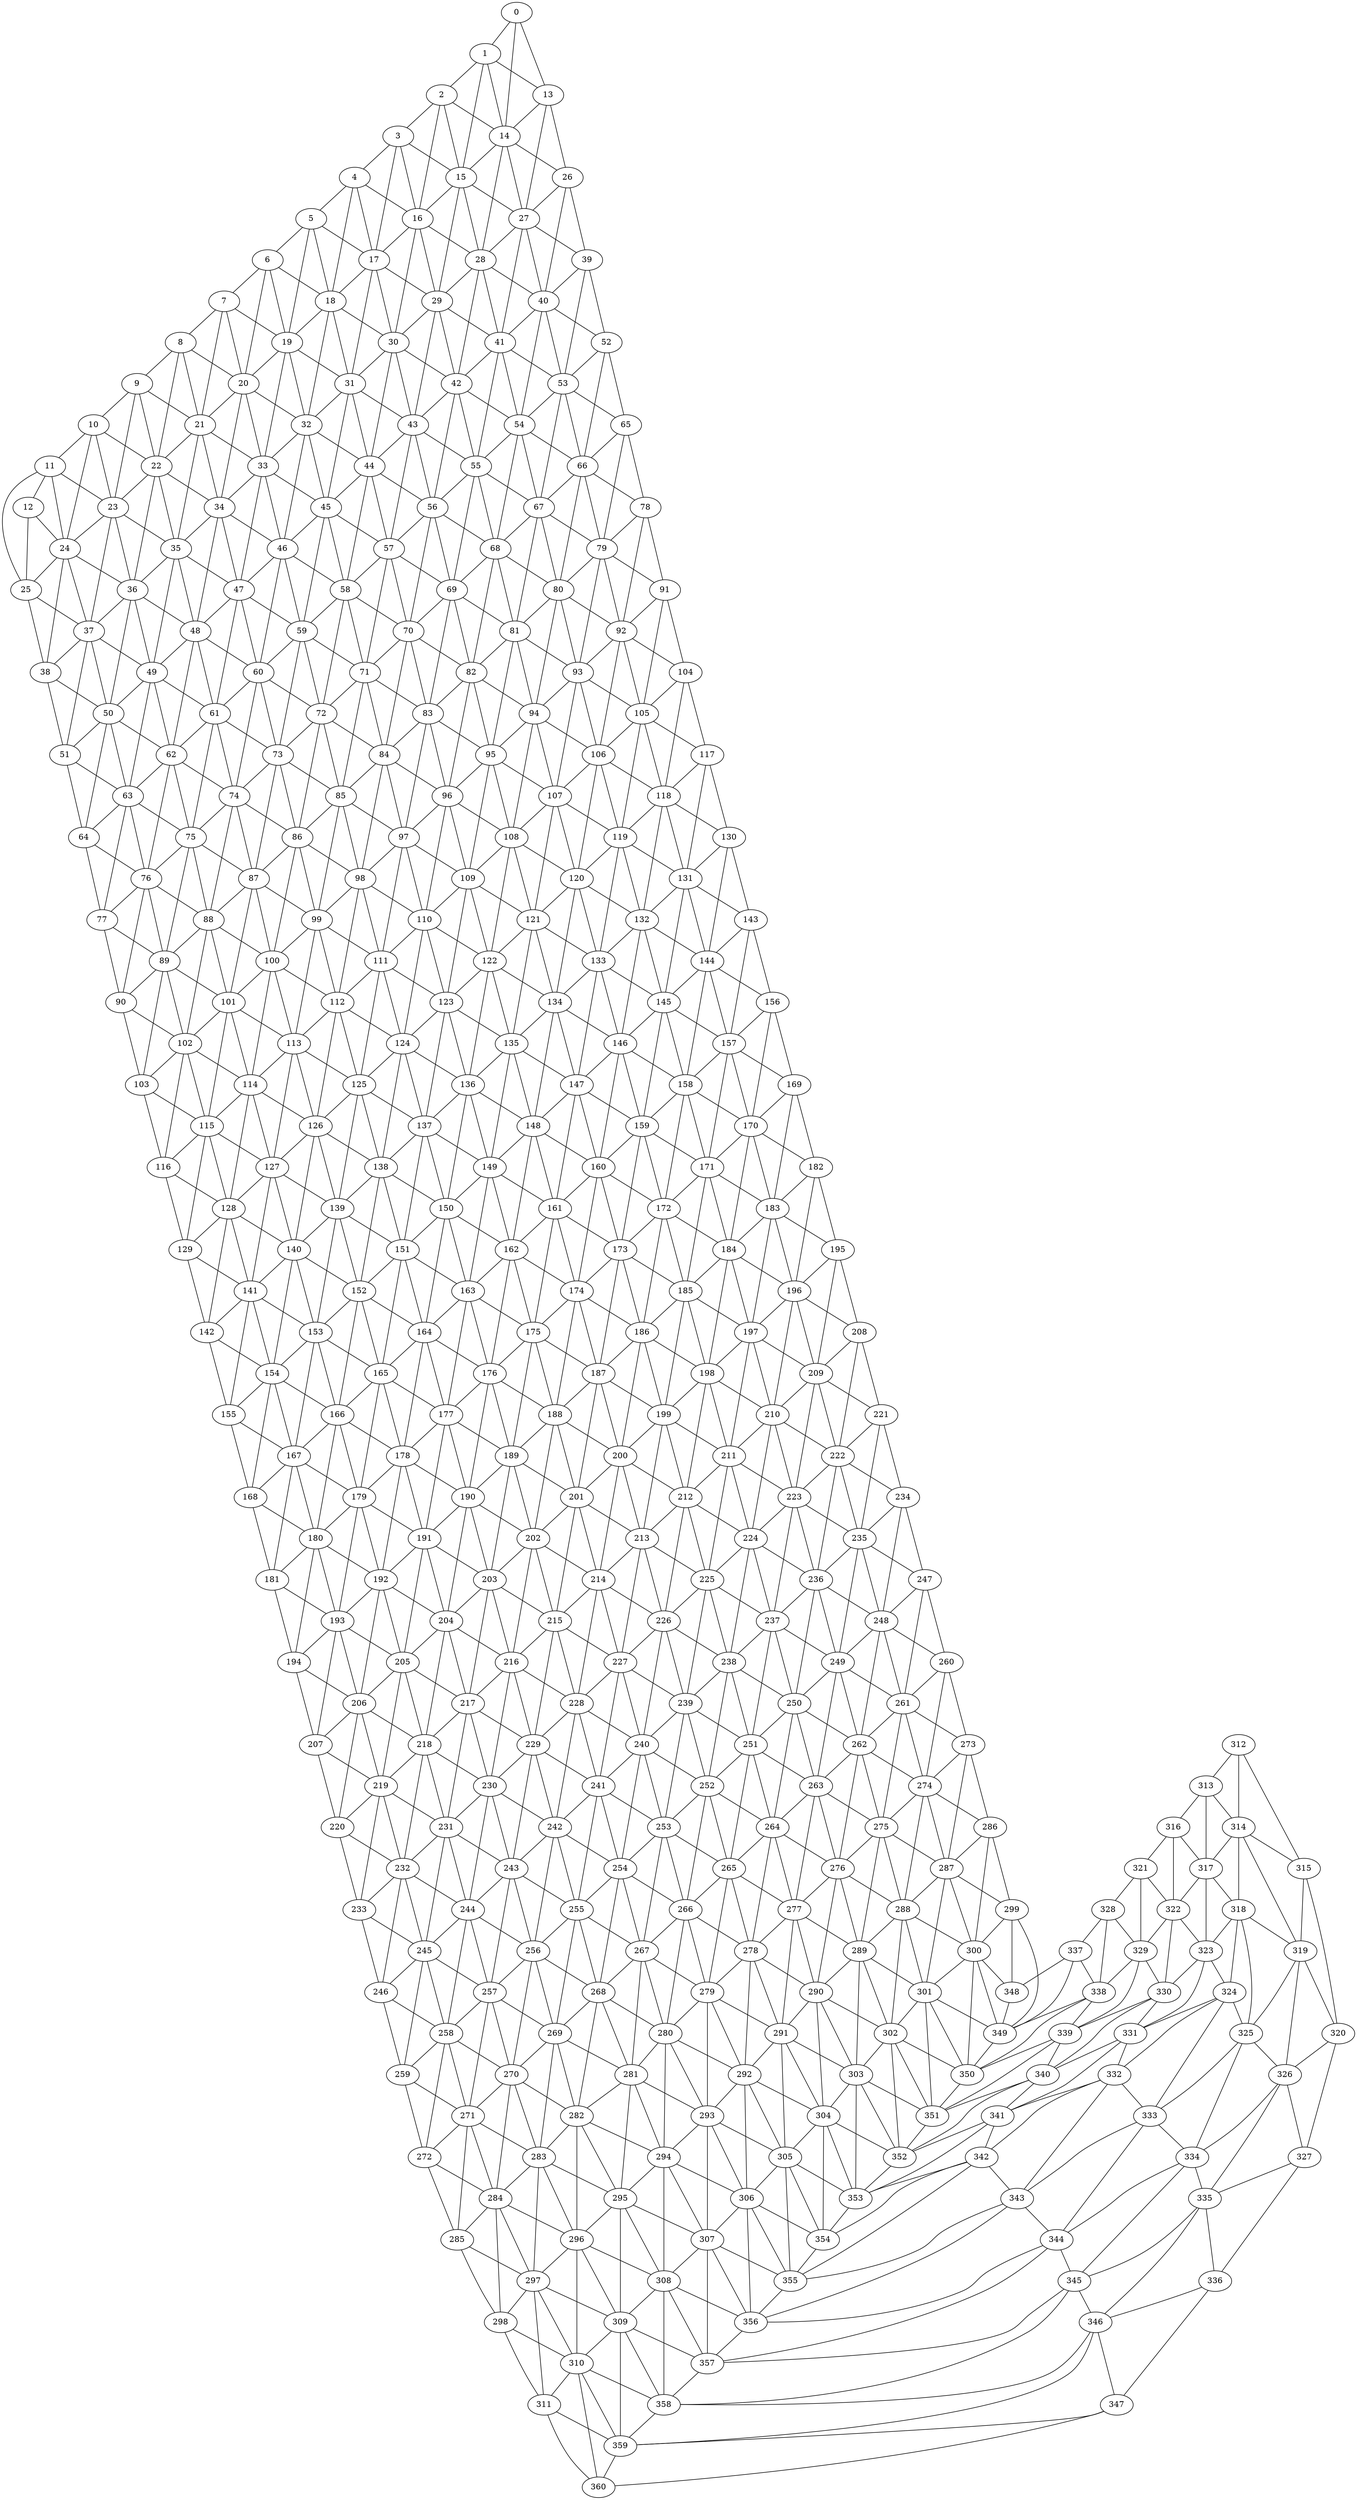 graph G {
0;
1;
2;
3;
4;
5;
6;
7;
8;
9;
10;
11;
12;
13;
14;
15;
16;
17;
18;
19;
20;
21;
22;
23;
24;
25;
26;
27;
28;
29;
30;
31;
32;
33;
34;
35;
36;
37;
38;
39;
40;
41;
42;
43;
44;
45;
46;
47;
48;
49;
50;
51;
52;
53;
54;
55;
56;
57;
58;
59;
60;
61;
62;
63;
64;
65;
66;
67;
68;
69;
70;
71;
72;
73;
74;
75;
76;
77;
78;
79;
80;
81;
82;
83;
84;
85;
86;
87;
88;
89;
90;
91;
92;
93;
94;
95;
96;
97;
98;
99;
100;
101;
102;
103;
104;
105;
106;
107;
108;
109;
110;
111;
112;
113;
114;
115;
116;
117;
118;
119;
120;
121;
122;
123;
124;
125;
126;
127;
128;
129;
130;
131;
132;
133;
134;
135;
136;
137;
138;
139;
140;
141;
142;
143;
144;
145;
146;
147;
148;
149;
150;
151;
152;
153;
154;
155;
156;
157;
158;
159;
160;
161;
162;
163;
164;
165;
166;
167;
168;
169;
170;
171;
172;
173;
174;
175;
176;
177;
178;
179;
180;
181;
182;
183;
184;
185;
186;
187;
188;
189;
190;
191;
192;
193;
194;
195;
196;
197;
198;
199;
200;
201;
202;
203;
204;
205;
206;
207;
208;
209;
210;
211;
212;
213;
214;
215;
216;
217;
218;
219;
220;
221;
222;
223;
224;
225;
226;
227;
228;
229;
230;
231;
232;
233;
234;
235;
236;
237;
238;
239;
240;
241;
242;
243;
244;
245;
246;
247;
248;
249;
250;
251;
252;
253;
254;
255;
256;
257;
258;
259;
260;
261;
262;
263;
264;
265;
266;
267;
268;
269;
270;
271;
272;
273;
274;
275;
276;
277;
278;
279;
280;
281;
282;
283;
284;
285;
286;
287;
288;
289;
290;
291;
292;
293;
294;
295;
296;
297;
298;
299;
300;
301;
302;
303;
304;
305;
306;
307;
308;
309;
310;
311;
312;
313;
314;
315;
316;
317;
318;
319;
320;
321;
322;
323;
324;
325;
326;
327;
328;
329;
330;
331;
332;
333;
334;
335;
336;
337;
338;
339;
340;
341;
342;
343;
344;
345;
346;
347;
348;
349;
350;
351;
352;
353;
354;
355;
356;
357;
358;
359;
360;
0--1 ;
0--13 ;
0--14 ;
1--2 ;
1--13 ;
1--14 ;
1--15 ;
2--3 ;
2--14 ;
2--15 ;
2--16 ;
3--4 ;
3--15 ;
3--16 ;
3--17 ;
4--5 ;
4--16 ;
4--17 ;
4--18 ;
5--6 ;
5--17 ;
5--18 ;
5--19 ;
6--7 ;
6--18 ;
6--19 ;
6--20 ;
7--8 ;
7--19 ;
7--20 ;
7--21 ;
8--9 ;
8--20 ;
8--21 ;
8--22 ;
9--10 ;
9--21 ;
9--22 ;
9--23 ;
10--11 ;
10--22 ;
10--23 ;
10--24 ;
11--12 ;
11--23 ;
11--24 ;
11--25 ;
12--24 ;
12--25 ;
13--14 ;
13--26 ;
13--27 ;
14--15 ;
14--26 ;
14--27 ;
14--28 ;
15--16 ;
15--27 ;
15--28 ;
15--29 ;
16--17 ;
16--28 ;
16--29 ;
16--30 ;
17--18 ;
17--29 ;
17--30 ;
17--31 ;
18--19 ;
18--30 ;
18--31 ;
18--32 ;
19--20 ;
19--31 ;
19--32 ;
19--33 ;
20--21 ;
20--32 ;
20--33 ;
20--34 ;
21--22 ;
21--33 ;
21--34 ;
21--35 ;
22--23 ;
22--34 ;
22--35 ;
22--36 ;
23--24 ;
23--35 ;
23--36 ;
23--37 ;
24--25 ;
24--36 ;
24--37 ;
24--38 ;
25--37 ;
25--38 ;
26--27 ;
26--39 ;
26--40 ;
27--28 ;
27--39 ;
27--40 ;
27--41 ;
28--29 ;
28--40 ;
28--41 ;
28--42 ;
29--30 ;
29--41 ;
29--42 ;
29--43 ;
30--31 ;
30--42 ;
30--43 ;
30--44 ;
31--32 ;
31--43 ;
31--44 ;
31--45 ;
32--33 ;
32--44 ;
32--45 ;
32--46 ;
33--34 ;
33--45 ;
33--46 ;
33--47 ;
34--35 ;
34--46 ;
34--47 ;
34--48 ;
35--36 ;
35--47 ;
35--48 ;
35--49 ;
36--37 ;
36--48 ;
36--49 ;
36--50 ;
37--38 ;
37--49 ;
37--50 ;
37--51 ;
38--50 ;
38--51 ;
39--40 ;
39--52 ;
39--53 ;
40--41 ;
40--52 ;
40--53 ;
40--54 ;
41--42 ;
41--53 ;
41--54 ;
41--55 ;
42--43 ;
42--54 ;
42--55 ;
42--56 ;
43--44 ;
43--55 ;
43--56 ;
43--57 ;
44--45 ;
44--56 ;
44--57 ;
44--58 ;
45--46 ;
45--57 ;
45--58 ;
45--59 ;
46--47 ;
46--58 ;
46--59 ;
46--60 ;
47--48 ;
47--59 ;
47--60 ;
47--61 ;
48--49 ;
48--60 ;
48--61 ;
48--62 ;
49--50 ;
49--61 ;
49--62 ;
49--63 ;
50--51 ;
50--62 ;
50--63 ;
50--64 ;
51--63 ;
51--64 ;
52--53 ;
52--65 ;
52--66 ;
53--54 ;
53--65 ;
53--66 ;
53--67 ;
54--55 ;
54--66 ;
54--67 ;
54--68 ;
55--56 ;
55--67 ;
55--68 ;
55--69 ;
56--57 ;
56--68 ;
56--69 ;
56--70 ;
57--58 ;
57--69 ;
57--70 ;
57--71 ;
58--59 ;
58--70 ;
58--71 ;
58--72 ;
59--60 ;
59--71 ;
59--72 ;
59--73 ;
60--61 ;
60--72 ;
60--73 ;
60--74 ;
61--62 ;
61--73 ;
61--74 ;
61--75 ;
62--63 ;
62--74 ;
62--75 ;
62--76 ;
63--64 ;
63--75 ;
63--76 ;
63--77 ;
64--76 ;
64--77 ;
65--66 ;
65--78 ;
65--79 ;
66--67 ;
66--78 ;
66--79 ;
66--80 ;
67--68 ;
67--79 ;
67--80 ;
67--81 ;
68--69 ;
68--80 ;
68--81 ;
68--82 ;
69--70 ;
69--81 ;
69--82 ;
69--83 ;
70--71 ;
70--82 ;
70--83 ;
70--84 ;
71--72 ;
71--83 ;
71--84 ;
71--85 ;
72--73 ;
72--84 ;
72--85 ;
72--86 ;
73--74 ;
73--85 ;
73--86 ;
73--87 ;
74--75 ;
74--86 ;
74--87 ;
74--88 ;
75--76 ;
75--87 ;
75--88 ;
75--89 ;
76--77 ;
76--88 ;
76--89 ;
76--90 ;
77--89 ;
77--90 ;
78--79 ;
78--91 ;
78--92 ;
79--80 ;
79--91 ;
79--92 ;
79--93 ;
80--81 ;
80--92 ;
80--93 ;
80--94 ;
81--82 ;
81--93 ;
81--94 ;
81--95 ;
82--83 ;
82--94 ;
82--95 ;
82--96 ;
83--84 ;
83--95 ;
83--96 ;
83--97 ;
84--85 ;
84--96 ;
84--97 ;
84--98 ;
85--86 ;
85--97 ;
85--98 ;
85--99 ;
86--87 ;
86--98 ;
86--99 ;
86--100 ;
87--88 ;
87--99 ;
87--100 ;
87--101 ;
88--89 ;
88--100 ;
88--101 ;
88--102 ;
89--90 ;
89--101 ;
89--102 ;
89--103 ;
90--102 ;
90--103 ;
91--92 ;
91--104 ;
91--105 ;
92--93 ;
92--104 ;
92--105 ;
92--106 ;
93--94 ;
93--105 ;
93--106 ;
93--107 ;
94--95 ;
94--106 ;
94--107 ;
94--108 ;
95--96 ;
95--107 ;
95--108 ;
95--109 ;
96--97 ;
96--108 ;
96--109 ;
96--110 ;
97--98 ;
97--109 ;
97--110 ;
97--111 ;
98--99 ;
98--110 ;
98--111 ;
98--112 ;
99--100 ;
99--111 ;
99--112 ;
99--113 ;
100--101 ;
100--112 ;
100--113 ;
100--114 ;
101--102 ;
101--113 ;
101--114 ;
101--115 ;
102--103 ;
102--114 ;
102--115 ;
102--116 ;
103--115 ;
103--116 ;
104--105 ;
104--117 ;
104--118 ;
105--106 ;
105--117 ;
105--118 ;
105--119 ;
106--107 ;
106--118 ;
106--119 ;
106--120 ;
107--108 ;
107--119 ;
107--120 ;
107--121 ;
108--109 ;
108--120 ;
108--121 ;
108--122 ;
109--110 ;
109--121 ;
109--122 ;
109--123 ;
110--111 ;
110--122 ;
110--123 ;
110--124 ;
111--112 ;
111--123 ;
111--124 ;
111--125 ;
112--113 ;
112--124 ;
112--125 ;
112--126 ;
113--114 ;
113--125 ;
113--126 ;
113--127 ;
114--115 ;
114--126 ;
114--127 ;
114--128 ;
115--116 ;
115--127 ;
115--128 ;
115--129 ;
116--128 ;
116--129 ;
117--118 ;
117--130 ;
117--131 ;
118--119 ;
118--130 ;
118--131 ;
118--132 ;
119--120 ;
119--131 ;
119--132 ;
119--133 ;
120--121 ;
120--132 ;
120--133 ;
120--134 ;
121--122 ;
121--133 ;
121--134 ;
121--135 ;
122--123 ;
122--134 ;
122--135 ;
122--136 ;
123--124 ;
123--135 ;
123--136 ;
123--137 ;
124--125 ;
124--136 ;
124--137 ;
124--138 ;
125--126 ;
125--137 ;
125--138 ;
125--139 ;
126--127 ;
126--138 ;
126--139 ;
126--140 ;
127--128 ;
127--139 ;
127--140 ;
127--141 ;
128--129 ;
128--140 ;
128--141 ;
128--142 ;
129--141 ;
129--142 ;
130--131 ;
130--143 ;
130--144 ;
131--132 ;
131--143 ;
131--144 ;
131--145 ;
132--133 ;
132--144 ;
132--145 ;
132--146 ;
133--134 ;
133--145 ;
133--146 ;
133--147 ;
134--135 ;
134--146 ;
134--147 ;
134--148 ;
135--136 ;
135--147 ;
135--148 ;
135--149 ;
136--137 ;
136--148 ;
136--149 ;
136--150 ;
137--138 ;
137--149 ;
137--150 ;
137--151 ;
138--139 ;
138--150 ;
138--151 ;
138--152 ;
139--140 ;
139--151 ;
139--152 ;
139--153 ;
140--141 ;
140--152 ;
140--153 ;
140--154 ;
141--142 ;
141--153 ;
141--154 ;
141--155 ;
142--154 ;
142--155 ;
143--144 ;
143--156 ;
143--157 ;
144--145 ;
144--156 ;
144--157 ;
144--158 ;
145--146 ;
145--157 ;
145--158 ;
145--159 ;
146--147 ;
146--158 ;
146--159 ;
146--160 ;
147--148 ;
147--159 ;
147--160 ;
147--161 ;
148--149 ;
148--160 ;
148--161 ;
148--162 ;
149--150 ;
149--161 ;
149--162 ;
149--163 ;
150--151 ;
150--162 ;
150--163 ;
150--164 ;
151--152 ;
151--163 ;
151--164 ;
151--165 ;
152--153 ;
152--164 ;
152--165 ;
152--166 ;
153--154 ;
153--165 ;
153--166 ;
153--167 ;
154--155 ;
154--166 ;
154--167 ;
154--168 ;
155--167 ;
155--168 ;
156--157 ;
156--169 ;
156--170 ;
157--158 ;
157--169 ;
157--170 ;
157--171 ;
158--159 ;
158--170 ;
158--171 ;
158--172 ;
159--160 ;
159--171 ;
159--172 ;
159--173 ;
160--161 ;
160--172 ;
160--173 ;
160--174 ;
161--162 ;
161--173 ;
161--174 ;
161--175 ;
162--163 ;
162--174 ;
162--175 ;
162--176 ;
163--164 ;
163--175 ;
163--176 ;
163--177 ;
164--165 ;
164--176 ;
164--177 ;
164--178 ;
165--166 ;
165--177 ;
165--178 ;
165--179 ;
166--167 ;
166--178 ;
166--179 ;
166--180 ;
167--168 ;
167--179 ;
167--180 ;
167--181 ;
168--180 ;
168--181 ;
169--170 ;
169--182 ;
169--183 ;
170--171 ;
170--182 ;
170--183 ;
170--184 ;
171--172 ;
171--183 ;
171--184 ;
171--185 ;
172--173 ;
172--184 ;
172--185 ;
172--186 ;
173--174 ;
173--185 ;
173--186 ;
173--187 ;
174--175 ;
174--186 ;
174--187 ;
174--188 ;
175--176 ;
175--187 ;
175--188 ;
175--189 ;
176--177 ;
176--188 ;
176--189 ;
176--190 ;
177--178 ;
177--189 ;
177--190 ;
177--191 ;
178--179 ;
178--190 ;
178--191 ;
178--192 ;
179--180 ;
179--191 ;
179--192 ;
179--193 ;
180--181 ;
180--192 ;
180--193 ;
180--194 ;
181--193 ;
181--194 ;
182--183 ;
182--195 ;
182--196 ;
183--184 ;
183--195 ;
183--196 ;
183--197 ;
184--185 ;
184--196 ;
184--197 ;
184--198 ;
185--186 ;
185--197 ;
185--198 ;
185--199 ;
186--187 ;
186--198 ;
186--199 ;
186--200 ;
187--188 ;
187--199 ;
187--200 ;
187--201 ;
188--189 ;
188--200 ;
188--201 ;
188--202 ;
189--190 ;
189--201 ;
189--202 ;
189--203 ;
190--191 ;
190--202 ;
190--203 ;
190--204 ;
191--192 ;
191--203 ;
191--204 ;
191--205 ;
192--193 ;
192--204 ;
192--205 ;
192--206 ;
193--194 ;
193--205 ;
193--206 ;
193--207 ;
194--206 ;
194--207 ;
195--196 ;
195--208 ;
195--209 ;
196--197 ;
196--208 ;
196--209 ;
196--210 ;
197--198 ;
197--209 ;
197--210 ;
197--211 ;
198--199 ;
198--210 ;
198--211 ;
198--212 ;
199--200 ;
199--211 ;
199--212 ;
199--213 ;
200--201 ;
200--212 ;
200--213 ;
200--214 ;
201--202 ;
201--213 ;
201--214 ;
201--215 ;
202--203 ;
202--214 ;
202--215 ;
202--216 ;
203--204 ;
203--215 ;
203--216 ;
203--217 ;
204--205 ;
204--216 ;
204--217 ;
204--218 ;
205--206 ;
205--217 ;
205--218 ;
205--219 ;
206--207 ;
206--218 ;
206--219 ;
206--220 ;
207--219 ;
207--220 ;
208--209 ;
208--221 ;
208--222 ;
209--210 ;
209--221 ;
209--222 ;
209--223 ;
210--211 ;
210--222 ;
210--223 ;
210--224 ;
211--212 ;
211--223 ;
211--224 ;
211--225 ;
212--213 ;
212--224 ;
212--225 ;
212--226 ;
213--214 ;
213--225 ;
213--226 ;
213--227 ;
214--215 ;
214--226 ;
214--227 ;
214--228 ;
215--216 ;
215--227 ;
215--228 ;
215--229 ;
216--217 ;
216--228 ;
216--229 ;
216--230 ;
217--218 ;
217--229 ;
217--230 ;
217--231 ;
218--219 ;
218--230 ;
218--231 ;
218--232 ;
219--220 ;
219--231 ;
219--232 ;
219--233 ;
220--232 ;
220--233 ;
221--222 ;
221--234 ;
221--235 ;
222--223 ;
222--234 ;
222--235 ;
222--236 ;
223--224 ;
223--235 ;
223--236 ;
223--237 ;
224--225 ;
224--236 ;
224--237 ;
224--238 ;
225--226 ;
225--237 ;
225--238 ;
225--239 ;
226--227 ;
226--238 ;
226--239 ;
226--240 ;
227--228 ;
227--239 ;
227--240 ;
227--241 ;
228--229 ;
228--240 ;
228--241 ;
228--242 ;
229--230 ;
229--241 ;
229--242 ;
229--243 ;
230--231 ;
230--242 ;
230--243 ;
230--244 ;
231--232 ;
231--243 ;
231--244 ;
231--245 ;
232--233 ;
232--244 ;
232--245 ;
232--246 ;
233--245 ;
233--246 ;
234--235 ;
234--247 ;
234--248 ;
235--236 ;
235--247 ;
235--248 ;
235--249 ;
236--237 ;
236--248 ;
236--249 ;
236--250 ;
237--238 ;
237--249 ;
237--250 ;
237--251 ;
238--239 ;
238--250 ;
238--251 ;
238--252 ;
239--240 ;
239--251 ;
239--252 ;
239--253 ;
240--241 ;
240--252 ;
240--253 ;
240--254 ;
241--242 ;
241--253 ;
241--254 ;
241--255 ;
242--243 ;
242--254 ;
242--255 ;
242--256 ;
243--244 ;
243--255 ;
243--256 ;
243--257 ;
244--245 ;
244--256 ;
244--257 ;
244--258 ;
245--246 ;
245--257 ;
245--258 ;
245--259 ;
246--258 ;
246--259 ;
247--248 ;
247--260 ;
247--261 ;
248--249 ;
248--260 ;
248--261 ;
248--262 ;
249--250 ;
249--261 ;
249--262 ;
249--263 ;
250--251 ;
250--262 ;
250--263 ;
250--264 ;
251--252 ;
251--263 ;
251--264 ;
251--265 ;
252--253 ;
252--264 ;
252--265 ;
252--266 ;
253--254 ;
253--265 ;
253--266 ;
253--267 ;
254--255 ;
254--266 ;
254--267 ;
254--268 ;
255--256 ;
255--267 ;
255--268 ;
255--269 ;
256--257 ;
256--268 ;
256--269 ;
256--270 ;
257--258 ;
257--269 ;
257--270 ;
257--271 ;
258--259 ;
258--270 ;
258--271 ;
258--272 ;
259--271 ;
259--272 ;
260--261 ;
260--273 ;
260--274 ;
261--262 ;
261--273 ;
261--274 ;
261--275 ;
262--263 ;
262--274 ;
262--275 ;
262--276 ;
263--264 ;
263--275 ;
263--276 ;
263--277 ;
264--265 ;
264--276 ;
264--277 ;
264--278 ;
265--266 ;
265--277 ;
265--278 ;
265--279 ;
266--267 ;
266--278 ;
266--279 ;
266--280 ;
267--268 ;
267--279 ;
267--280 ;
267--281 ;
268--269 ;
268--280 ;
268--281 ;
268--282 ;
269--270 ;
269--281 ;
269--282 ;
269--283 ;
270--271 ;
270--282 ;
270--283 ;
270--284 ;
271--272 ;
271--283 ;
271--284 ;
271--285 ;
272--284 ;
272--285 ;
273--274 ;
273--286 ;
273--287 ;
274--275 ;
274--286 ;
274--287 ;
274--288 ;
275--276 ;
275--287 ;
275--288 ;
275--289 ;
276--277 ;
276--288 ;
276--289 ;
276--290 ;
277--278 ;
277--289 ;
277--290 ;
277--291 ;
278--279 ;
278--290 ;
278--291 ;
278--292 ;
279--280 ;
279--291 ;
279--292 ;
279--293 ;
280--281 ;
280--292 ;
280--293 ;
280--294 ;
281--282 ;
281--293 ;
281--294 ;
281--295 ;
282--283 ;
282--294 ;
282--295 ;
282--296 ;
283--284 ;
283--295 ;
283--296 ;
283--297 ;
284--285 ;
284--296 ;
284--297 ;
284--298 ;
285--297 ;
285--298 ;
286--287 ;
286--299 ;
286--300 ;
287--288 ;
287--299 ;
287--300 ;
287--301 ;
288--289 ;
288--300 ;
288--301 ;
288--302 ;
289--290 ;
289--301 ;
289--302 ;
289--303 ;
290--291 ;
290--302 ;
290--303 ;
290--304 ;
291--292 ;
291--303 ;
291--304 ;
291--305 ;
292--293 ;
292--304 ;
292--305 ;
292--306 ;
293--294 ;
293--305 ;
293--306 ;
293--307 ;
294--295 ;
294--306 ;
294--307 ;
294--308 ;
295--296 ;
295--307 ;
295--308 ;
295--309 ;
296--297 ;
296--308 ;
296--309 ;
296--310 ;
297--298 ;
297--309 ;
297--310 ;
297--311 ;
298--310 ;
298--311 ;
299--300 ;
299--348 ;
299--349 ;
300--301 ;
300--348 ;
300--349 ;
300--350 ;
301--302 ;
301--349 ;
301--350 ;
301--351 ;
302--303 ;
302--350 ;
302--351 ;
302--352 ;
303--304 ;
303--351 ;
303--352 ;
303--353 ;
304--305 ;
304--352 ;
304--353 ;
304--354 ;
305--306 ;
305--353 ;
305--354 ;
305--355 ;
306--307 ;
306--354 ;
306--355 ;
306--356 ;
307--308 ;
307--355 ;
307--356 ;
307--357 ;
308--309 ;
308--356 ;
308--357 ;
308--358 ;
309--310 ;
309--357 ;
309--358 ;
309--359 ;
310--311 ;
310--358 ;
310--359 ;
310--360 ;
311--359 ;
311--360 ;
312--313 ;
312--314 ;
312--315 ;
313--314 ;
313--316 ;
313--317 ;
314--315 ;
314--317 ;
314--318 ;
314--319 ;
315--319 ;
315--320 ;
316--317 ;
316--321 ;
316--322 ;
317--318 ;
317--322 ;
317--323 ;
318--319 ;
318--323 ;
318--324 ;
318--325 ;
319--320 ;
319--325 ;
319--326 ;
320--326 ;
320--327 ;
321--322 ;
321--328 ;
321--329 ;
322--323 ;
322--329 ;
322--330 ;
323--324 ;
323--330 ;
323--331 ;
324--325 ;
324--331 ;
324--332 ;
324--333 ;
325--326 ;
325--333 ;
325--334 ;
326--327 ;
326--334 ;
326--335 ;
327--335 ;
327--336 ;
328--329 ;
328--337 ;
328--338 ;
329--330 ;
329--338 ;
329--339 ;
330--331 ;
330--339 ;
330--340 ;
331--332 ;
331--340 ;
331--341 ;
332--333 ;
332--341 ;
332--342 ;
332--343 ;
333--334 ;
333--343 ;
333--344 ;
334--335 ;
334--344 ;
334--345 ;
335--336 ;
335--345 ;
335--346 ;
336--346 ;
336--347 ;
337--338 ;
337--348 ;
337--349 ;
338--339 ;
338--349 ;
338--350 ;
339--340 ;
339--350 ;
339--351 ;
340--341 ;
340--351 ;
340--352 ;
341--342 ;
341--352 ;
341--353 ;
342--343 ;
342--353 ;
342--354 ;
342--355 ;
343--344 ;
343--355 ;
343--356 ;
344--345 ;
344--356 ;
344--357 ;
345--346 ;
345--357 ;
345--358 ;
346--347 ;
346--358 ;
346--359 ;
347--359 ;
347--360 ;
348--349 ;
349--350 ;
350--351 ;
351--352 ;
352--353 ;
353--354 ;
354--355 ;
355--356 ;
356--357 ;
357--358 ;
358--359 ;
359--360 ;
}
